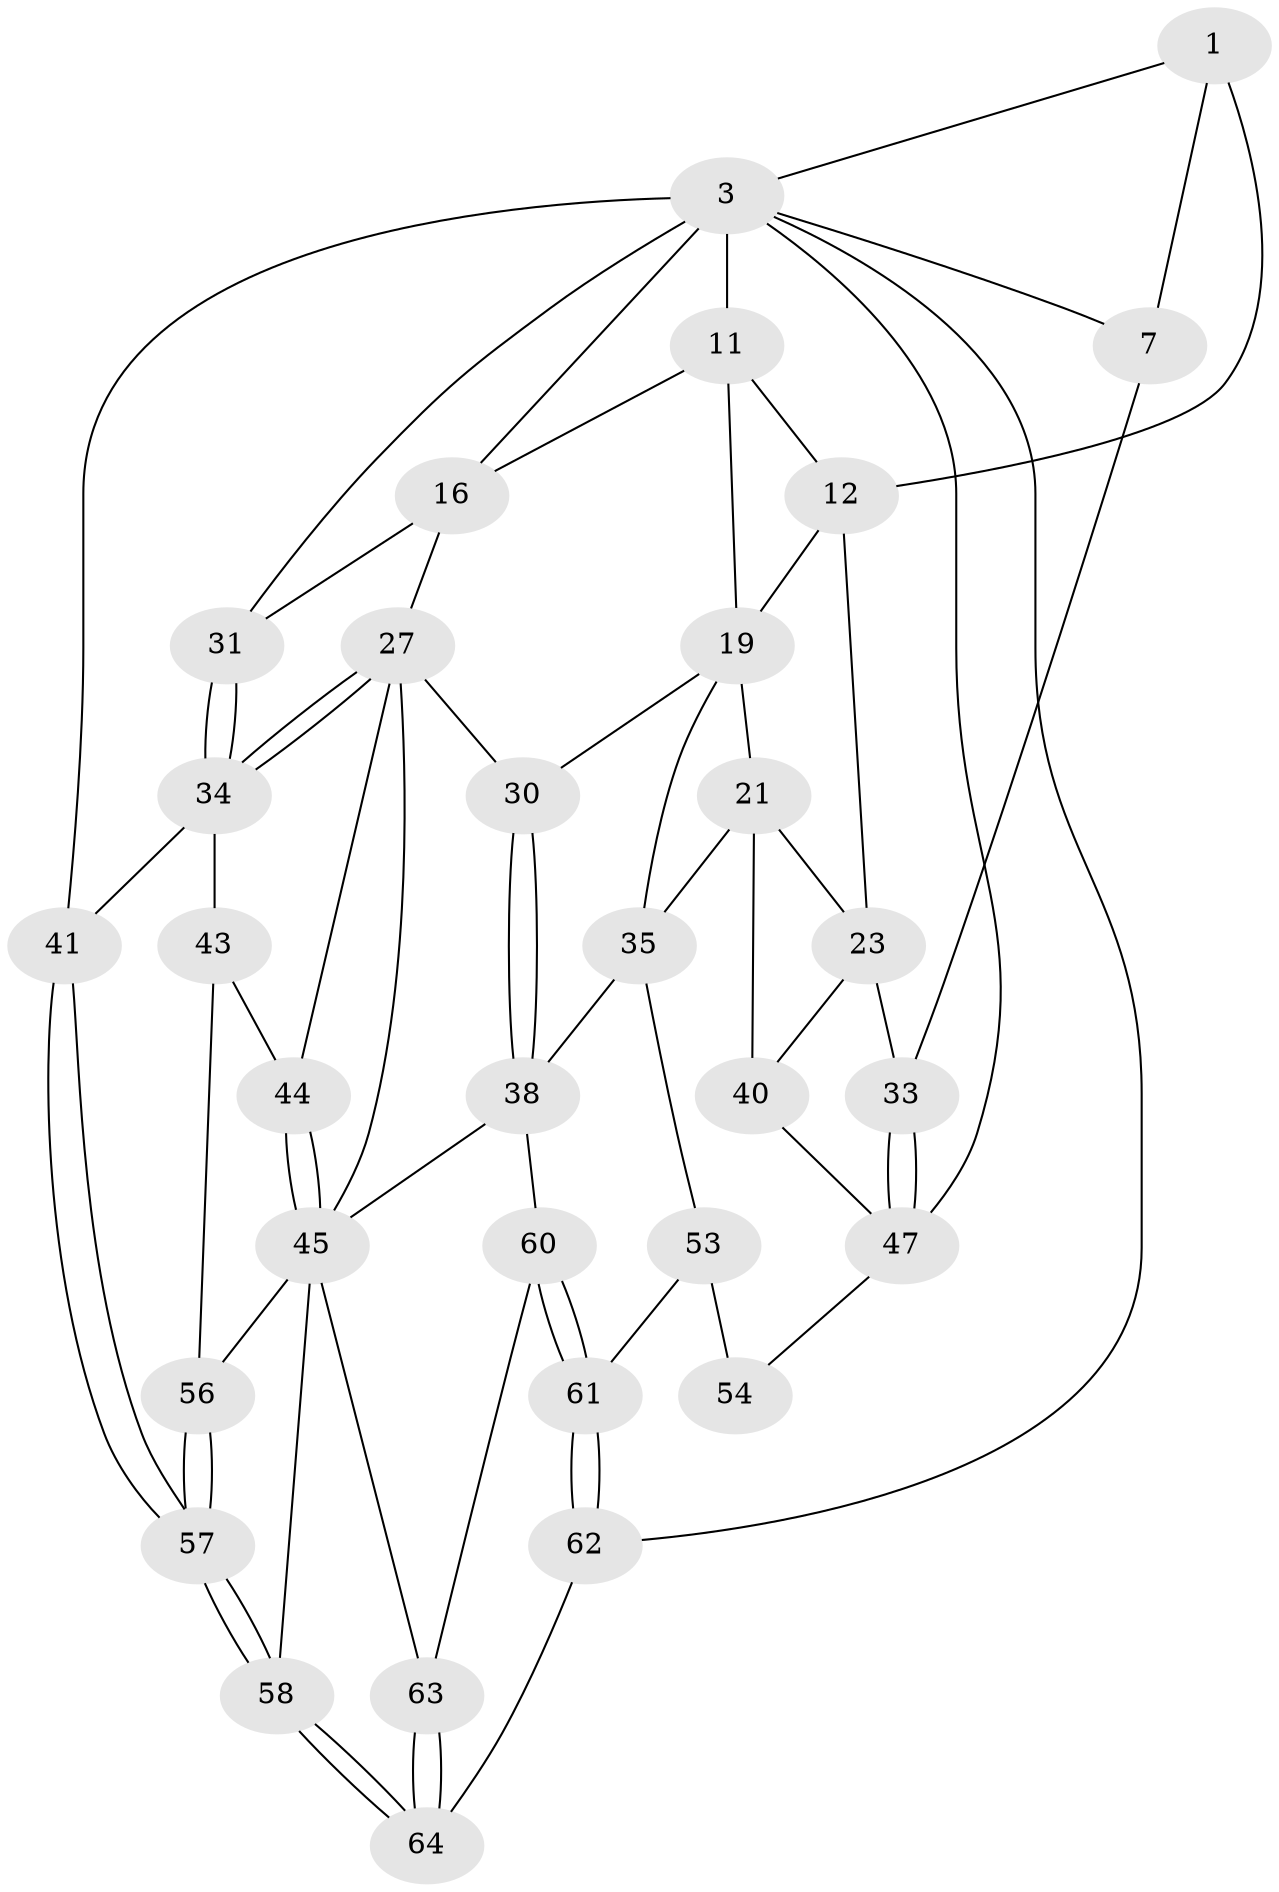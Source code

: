 // original degree distribution, {3: 0.03125, 6: 0.28125, 4: 0.3125, 5: 0.375}
// Generated by graph-tools (version 1.1) at 2025/17/03/09/25 04:17:21]
// undirected, 32 vertices, 70 edges
graph export_dot {
graph [start="1"]
  node [color=gray90,style=filled];
  1 [pos="+0.04236791119502132+0",super="+2+5"];
  3 [pos="+0.5119995462334671+0",super="+9+4"];
  7 [pos="+0+0.31441505365914196"];
  11 [pos="+0.602484992099842+0.1092893017265974",super="+15"];
  12 [pos="+0.33286712341513386+0.24009513014696587",super="+13"];
  16 [pos="+0.6904573832720472+0.2967107391152967",super="+26"];
  19 [pos="+0.5792523217507501+0.33220428239007777",super="+24+20"];
  21 [pos="+0.4082009819258852+0.45645714419997496",super="+22"];
  23 [pos="+0.1583089104546941+0.40417556690409107",super="+32"];
  27 [pos="+0.7181282796397589+0.4173903438274611",super="+28"];
  30 [pos="+0.6446699827590994+0.6256694551856249"];
  31 [pos="+1+0.4955319573112835"];
  33 [pos="+0+0.49341010598929363"];
  34 [pos="+1+0.5307013692676423",super="+42"];
  35 [pos="+0.4468325860181019+0.5352442612549699",super="+36"];
  38 [pos="+0.562950893237383+0.702898401302578",super="+39"];
  40 [pos="+0.053037786923371195+0.6899318379563366"];
  41 [pos="+1+1"];
  43 [pos="+1+0.5795129926585025"];
  44 [pos="+0.7264575325274735+0.5654441985893084"];
  45 [pos="+0.88740746567854+0.7250545158802745",super="+46"];
  47 [pos="+0+0.8380521114847161",super="+49"];
  53 [pos="+0.3422490314047708+0.737115670566152",super="+59"];
  54 [pos="+0.07536330935180931+0.738504238169153"];
  56 [pos="+0.8996420401981731+0.7224467331216735"];
  57 [pos="+1+1"];
  58 [pos="+0.8202720018350822+1"];
  60 [pos="+0.39908190884995687+0.8687200159454732"];
  61 [pos="+0.2211305392146935+0.9984002864393328"];
  62 [pos="+0.16022915861042095+1"];
  63 [pos="+0.4389664851073796+0.9213625918405959"];
  64 [pos="+0.30656398009865077+1"];
  1 -- 3;
  1 -- 7;
  1 -- 12 [weight=2];
  3 -- 11;
  3 -- 16;
  3 -- 7;
  3 -- 41 [weight=2];
  3 -- 31;
  3 -- 62;
  3 -- 47;
  7 -- 33;
  11 -- 12;
  11 -- 16;
  11 -- 19;
  12 -- 23;
  12 -- 19;
  16 -- 27;
  16 -- 31;
  19 -- 35;
  19 -- 21 [weight=2];
  19 -- 30;
  21 -- 40;
  21 -- 35;
  21 -- 23;
  23 -- 40;
  23 -- 33;
  27 -- 34;
  27 -- 34;
  27 -- 44;
  27 -- 45;
  27 -- 30;
  30 -- 38;
  30 -- 38;
  31 -- 34;
  31 -- 34;
  33 -- 47;
  33 -- 47;
  34 -- 41;
  34 -- 43;
  35 -- 53;
  35 -- 38 [weight=2];
  38 -- 45;
  38 -- 60;
  40 -- 47;
  41 -- 57;
  41 -- 57;
  43 -- 44;
  43 -- 56;
  44 -- 45;
  44 -- 45;
  45 -- 56;
  45 -- 58;
  45 -- 63;
  47 -- 54;
  53 -- 54 [weight=2];
  53 -- 61;
  56 -- 57;
  56 -- 57;
  57 -- 58;
  57 -- 58;
  58 -- 64;
  58 -- 64;
  60 -- 61;
  60 -- 61;
  60 -- 63;
  61 -- 62;
  61 -- 62;
  62 -- 64;
  63 -- 64;
  63 -- 64;
}
